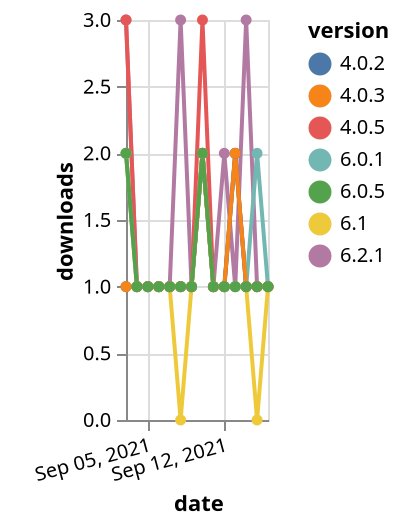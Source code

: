 {"$schema": "https://vega.github.io/schema/vega-lite/v5.json", "description": "A simple bar chart with embedded data.", "data": {"values": [{"date": "2021-09-03", "total": 68, "delta": 3, "version": "6.2.1"}, {"date": "2021-09-04", "total": 69, "delta": 1, "version": "6.2.1"}, {"date": "2021-09-05", "total": 70, "delta": 1, "version": "6.2.1"}, {"date": "2021-09-06", "total": 71, "delta": 1, "version": "6.2.1"}, {"date": "2021-09-07", "total": 72, "delta": 1, "version": "6.2.1"}, {"date": "2021-09-08", "total": 75, "delta": 3, "version": "6.2.1"}, {"date": "2021-09-09", "total": 76, "delta": 1, "version": "6.2.1"}, {"date": "2021-09-10", "total": 78, "delta": 2, "version": "6.2.1"}, {"date": "2021-09-11", "total": 79, "delta": 1, "version": "6.2.1"}, {"date": "2021-09-12", "total": 81, "delta": 2, "version": "6.2.1"}, {"date": "2021-09-13", "total": 82, "delta": 1, "version": "6.2.1"}, {"date": "2021-09-14", "total": 85, "delta": 3, "version": "6.2.1"}, {"date": "2021-09-15", "total": 86, "delta": 1, "version": "6.2.1"}, {"date": "2021-09-16", "total": 87, "delta": 1, "version": "6.2.1"}, {"date": "2021-09-03", "total": 124, "delta": 2, "version": "6.1"}, {"date": "2021-09-04", "total": 125, "delta": 1, "version": "6.1"}, {"date": "2021-09-05", "total": 126, "delta": 1, "version": "6.1"}, {"date": "2021-09-06", "total": 127, "delta": 1, "version": "6.1"}, {"date": "2021-09-07", "total": 128, "delta": 1, "version": "6.1"}, {"date": "2021-09-08", "total": 128, "delta": 0, "version": "6.1"}, {"date": "2021-09-09", "total": 129, "delta": 1, "version": "6.1"}, {"date": "2021-09-10", "total": 131, "delta": 2, "version": "6.1"}, {"date": "2021-09-11", "total": 132, "delta": 1, "version": "6.1"}, {"date": "2021-09-12", "total": 133, "delta": 1, "version": "6.1"}, {"date": "2021-09-13", "total": 134, "delta": 1, "version": "6.1"}, {"date": "2021-09-14", "total": 135, "delta": 1, "version": "6.1"}, {"date": "2021-09-15", "total": 135, "delta": 0, "version": "6.1"}, {"date": "2021-09-16", "total": 136, "delta": 1, "version": "6.1"}, {"date": "2021-09-03", "total": 235, "delta": 3, "version": "4.0.5"}, {"date": "2021-09-04", "total": 236, "delta": 1, "version": "4.0.5"}, {"date": "2021-09-05", "total": 237, "delta": 1, "version": "4.0.5"}, {"date": "2021-09-06", "total": 238, "delta": 1, "version": "4.0.5"}, {"date": "2021-09-07", "total": 239, "delta": 1, "version": "4.0.5"}, {"date": "2021-09-08", "total": 240, "delta": 1, "version": "4.0.5"}, {"date": "2021-09-09", "total": 241, "delta": 1, "version": "4.0.5"}, {"date": "2021-09-10", "total": 244, "delta": 3, "version": "4.0.5"}, {"date": "2021-09-11", "total": 245, "delta": 1, "version": "4.0.5"}, {"date": "2021-09-12", "total": 246, "delta": 1, "version": "4.0.5"}, {"date": "2021-09-13", "total": 248, "delta": 2, "version": "4.0.5"}, {"date": "2021-09-14", "total": 249, "delta": 1, "version": "4.0.5"}, {"date": "2021-09-15", "total": 250, "delta": 1, "version": "4.0.5"}, {"date": "2021-09-16", "total": 251, "delta": 1, "version": "4.0.5"}, {"date": "2021-09-03", "total": 182, "delta": 1, "version": "4.0.2"}, {"date": "2021-09-04", "total": 183, "delta": 1, "version": "4.0.2"}, {"date": "2021-09-05", "total": 184, "delta": 1, "version": "4.0.2"}, {"date": "2021-09-06", "total": 185, "delta": 1, "version": "4.0.2"}, {"date": "2021-09-07", "total": 186, "delta": 1, "version": "4.0.2"}, {"date": "2021-09-08", "total": 187, "delta": 1, "version": "4.0.2"}, {"date": "2021-09-09", "total": 188, "delta": 1, "version": "4.0.2"}, {"date": "2021-09-10", "total": 190, "delta": 2, "version": "4.0.2"}, {"date": "2021-09-11", "total": 191, "delta": 1, "version": "4.0.2"}, {"date": "2021-09-12", "total": 192, "delta": 1, "version": "4.0.2"}, {"date": "2021-09-13", "total": 194, "delta": 2, "version": "4.0.2"}, {"date": "2021-09-14", "total": 195, "delta": 1, "version": "4.0.2"}, {"date": "2021-09-15", "total": 196, "delta": 1, "version": "4.0.2"}, {"date": "2021-09-16", "total": 197, "delta": 1, "version": "4.0.2"}, {"date": "2021-09-03", "total": 133, "delta": 2, "version": "6.0.1"}, {"date": "2021-09-04", "total": 134, "delta": 1, "version": "6.0.1"}, {"date": "2021-09-05", "total": 135, "delta": 1, "version": "6.0.1"}, {"date": "2021-09-06", "total": 136, "delta": 1, "version": "6.0.1"}, {"date": "2021-09-07", "total": 137, "delta": 1, "version": "6.0.1"}, {"date": "2021-09-08", "total": 138, "delta": 1, "version": "6.0.1"}, {"date": "2021-09-09", "total": 139, "delta": 1, "version": "6.0.1"}, {"date": "2021-09-10", "total": 141, "delta": 2, "version": "6.0.1"}, {"date": "2021-09-11", "total": 142, "delta": 1, "version": "6.0.1"}, {"date": "2021-09-12", "total": 143, "delta": 1, "version": "6.0.1"}, {"date": "2021-09-13", "total": 144, "delta": 1, "version": "6.0.1"}, {"date": "2021-09-14", "total": 145, "delta": 1, "version": "6.0.1"}, {"date": "2021-09-15", "total": 147, "delta": 2, "version": "6.0.1"}, {"date": "2021-09-16", "total": 148, "delta": 1, "version": "6.0.1"}, {"date": "2021-09-03", "total": 180, "delta": 1, "version": "4.0.3"}, {"date": "2021-09-04", "total": 181, "delta": 1, "version": "4.0.3"}, {"date": "2021-09-05", "total": 182, "delta": 1, "version": "4.0.3"}, {"date": "2021-09-06", "total": 183, "delta": 1, "version": "4.0.3"}, {"date": "2021-09-07", "total": 184, "delta": 1, "version": "4.0.3"}, {"date": "2021-09-08", "total": 185, "delta": 1, "version": "4.0.3"}, {"date": "2021-09-09", "total": 186, "delta": 1, "version": "4.0.3"}, {"date": "2021-09-10", "total": 188, "delta": 2, "version": "4.0.3"}, {"date": "2021-09-11", "total": 189, "delta": 1, "version": "4.0.3"}, {"date": "2021-09-12", "total": 190, "delta": 1, "version": "4.0.3"}, {"date": "2021-09-13", "total": 192, "delta": 2, "version": "4.0.3"}, {"date": "2021-09-14", "total": 193, "delta": 1, "version": "4.0.3"}, {"date": "2021-09-15", "total": 194, "delta": 1, "version": "4.0.3"}, {"date": "2021-09-16", "total": 195, "delta": 1, "version": "4.0.3"}, {"date": "2021-09-03", "total": 128, "delta": 2, "version": "6.0.5"}, {"date": "2021-09-04", "total": 129, "delta": 1, "version": "6.0.5"}, {"date": "2021-09-05", "total": 130, "delta": 1, "version": "6.0.5"}, {"date": "2021-09-06", "total": 131, "delta": 1, "version": "6.0.5"}, {"date": "2021-09-07", "total": 132, "delta": 1, "version": "6.0.5"}, {"date": "2021-09-08", "total": 133, "delta": 1, "version": "6.0.5"}, {"date": "2021-09-09", "total": 134, "delta": 1, "version": "6.0.5"}, {"date": "2021-09-10", "total": 136, "delta": 2, "version": "6.0.5"}, {"date": "2021-09-11", "total": 137, "delta": 1, "version": "6.0.5"}, {"date": "2021-09-12", "total": 138, "delta": 1, "version": "6.0.5"}, {"date": "2021-09-13", "total": 139, "delta": 1, "version": "6.0.5"}, {"date": "2021-09-14", "total": 140, "delta": 1, "version": "6.0.5"}, {"date": "2021-09-15", "total": 141, "delta": 1, "version": "6.0.5"}, {"date": "2021-09-16", "total": 142, "delta": 1, "version": "6.0.5"}]}, "width": "container", "mark": {"type": "line", "point": {"filled": true}}, "encoding": {"x": {"field": "date", "type": "temporal", "timeUnit": "yearmonthdate", "title": "date", "axis": {"labelAngle": -15}}, "y": {"field": "delta", "type": "quantitative", "title": "downloads"}, "color": {"field": "version", "type": "nominal"}, "tooltip": {"field": "delta"}}}